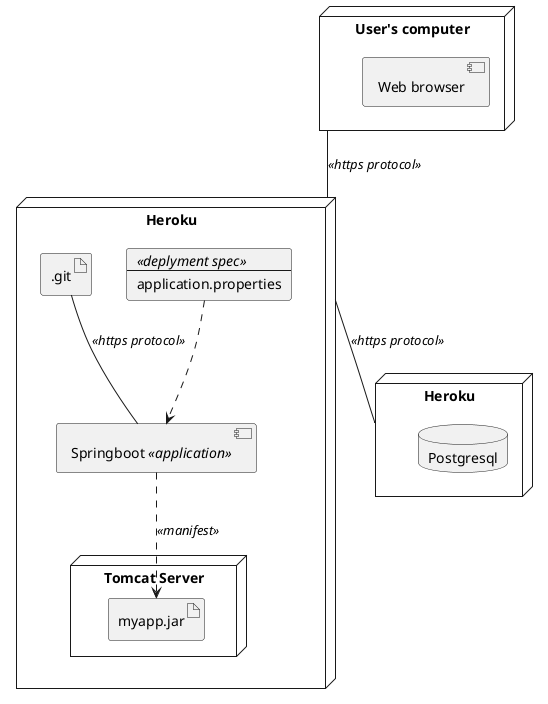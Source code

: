 @startuml test
node "User's computer" as user{
 component "Web browser" as web_browser{
 }
}

node "Heroku" as h1 {
    component "Springboot <i><<application>></i>" as spring{
    }

    artifact ".git" as git{
    }

    node "Tomcat Server" as app_server {

        artifact "myapp.jar" as jar{
        }
    }

    card  apppro [
        <i><<deplyment spec>></i>
        --
        application.properties
    ]
}

node "Heroku" as h2 {
 database "Postgresql" as db{
 }
}

user -- h1 : <i><<https protocol>></i>
h1 -- h2 : <i><<https protocol>></i>
spring ..> jar: <i><<manifest>></i>
apppro ..> spring
git -- spring : <i><<https protocol>></i>
@enduml